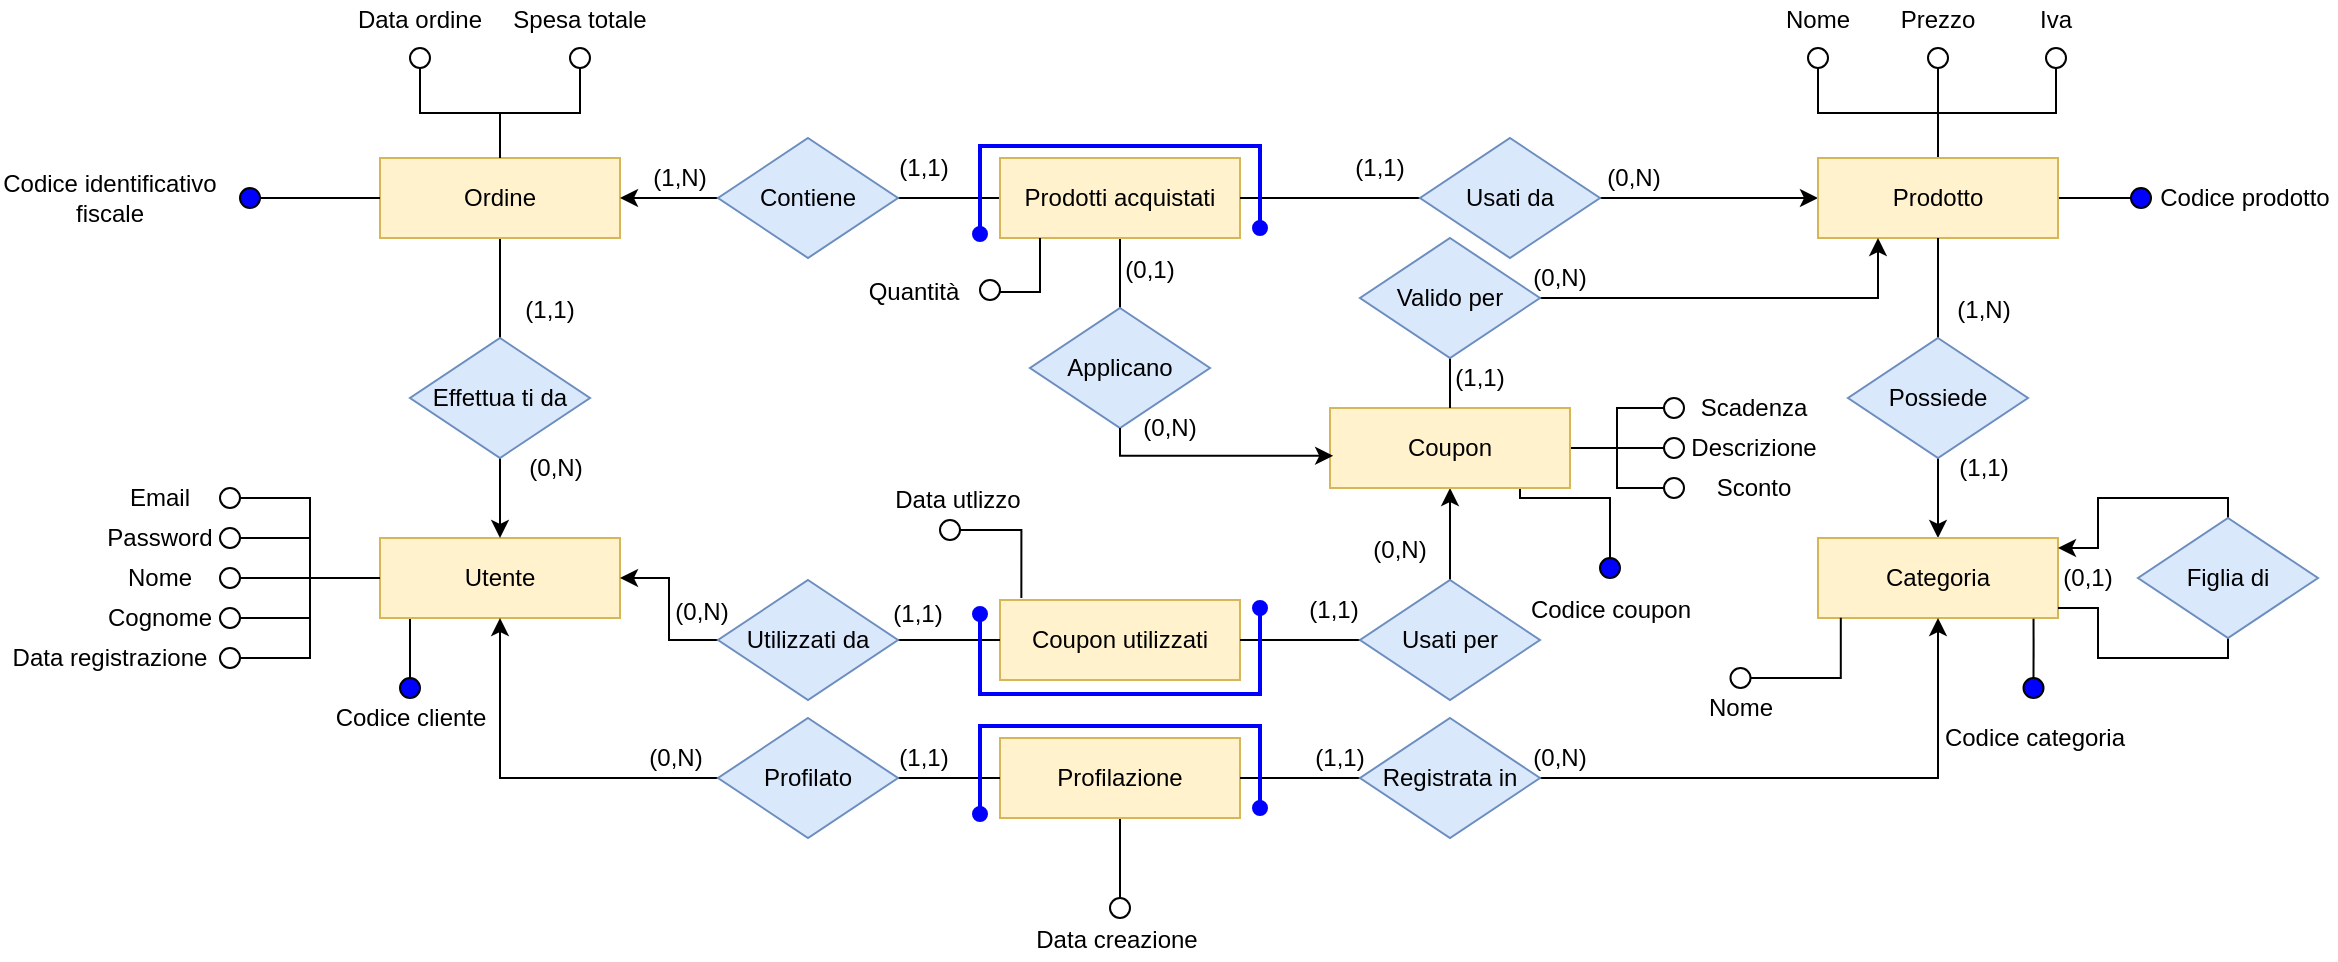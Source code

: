 <mxfile version="24.6.4" type="device">
  <diagram name="Pagina-1" id="Yw3EhbAx_hOMxV2_dW1k">
    <mxGraphModel dx="1114" dy="835" grid="1" gridSize="10" guides="1" tooltips="1" connect="1" arrows="1" fold="1" page="1" pageScale="1" pageWidth="827" pageHeight="1169" math="0" shadow="0">
      <root>
        <mxCell id="0" />
        <mxCell id="1" parent="0" />
        <mxCell id="3VPX9RZW41nVHTEklOGc-22" style="edgeStyle=orthogonalEdgeStyle;rounded=0;orthogonalLoop=1;jettySize=auto;html=1;entryX=0.5;entryY=0;entryDx=0;entryDy=0;endArrow=none;endFill=0;" parent="1" source="3VPX9RZW41nVHTEklOGc-1" target="3VPX9RZW41nVHTEklOGc-19" edge="1">
          <mxGeometry relative="1" as="geometry">
            <Array as="points">
              <mxPoint x="215" y="410" />
              <mxPoint x="215" y="410" />
            </Array>
          </mxGeometry>
        </mxCell>
        <mxCell id="3VPX9RZW41nVHTEklOGc-1" value="Utente" style="rounded=0;whiteSpace=wrap;html=1;fillColor=#fff2cc;strokeColor=#d6b656;" parent="1" vertex="1">
          <mxGeometry x="200" y="360" width="120" height="40" as="geometry" />
        </mxCell>
        <mxCell id="3VPX9RZW41nVHTEklOGc-14" style="edgeStyle=orthogonalEdgeStyle;rounded=0;orthogonalLoop=1;jettySize=auto;html=1;entryX=0;entryY=0.5;entryDx=0;entryDy=0;strokeColor=default;endArrow=none;endFill=0;" parent="1" source="3VPX9RZW41nVHTEklOGc-2" target="3VPX9RZW41nVHTEklOGc-1" edge="1">
          <mxGeometry relative="1" as="geometry" />
        </mxCell>
        <mxCell id="3VPX9RZW41nVHTEklOGc-2" value="" style="ellipse;whiteSpace=wrap;html=1;aspect=fixed;" parent="1" vertex="1">
          <mxGeometry x="120" y="335" width="10" height="10" as="geometry" />
        </mxCell>
        <mxCell id="3VPX9RZW41nVHTEklOGc-3" value="Email" style="text;html=1;align=center;verticalAlign=middle;whiteSpace=wrap;rounded=0;" parent="1" vertex="1">
          <mxGeometry x="60" y="330" width="60" height="20" as="geometry" />
        </mxCell>
        <mxCell id="3VPX9RZW41nVHTEklOGc-15" style="edgeStyle=orthogonalEdgeStyle;rounded=0;orthogonalLoop=1;jettySize=auto;html=1;entryX=0;entryY=0.5;entryDx=0;entryDy=0;endArrow=none;endFill=0;" parent="1" source="3VPX9RZW41nVHTEklOGc-6" target="3VPX9RZW41nVHTEklOGc-1" edge="1">
          <mxGeometry relative="1" as="geometry" />
        </mxCell>
        <mxCell id="3VPX9RZW41nVHTEklOGc-6" value="" style="ellipse;whiteSpace=wrap;html=1;aspect=fixed;" parent="1" vertex="1">
          <mxGeometry x="120" y="355" width="10" height="10" as="geometry" />
        </mxCell>
        <mxCell id="3VPX9RZW41nVHTEklOGc-7" value="Password" style="text;html=1;align=center;verticalAlign=middle;whiteSpace=wrap;rounded=0;" parent="1" vertex="1">
          <mxGeometry x="60" y="350" width="60" height="20" as="geometry" />
        </mxCell>
        <mxCell id="3VPX9RZW41nVHTEklOGc-16" style="edgeStyle=orthogonalEdgeStyle;rounded=0;orthogonalLoop=1;jettySize=auto;html=1;entryX=0;entryY=0.5;entryDx=0;entryDy=0;endArrow=none;endFill=0;" parent="1" source="3VPX9RZW41nVHTEklOGc-8" target="3VPX9RZW41nVHTEklOGc-1" edge="1">
          <mxGeometry relative="1" as="geometry" />
        </mxCell>
        <mxCell id="3VPX9RZW41nVHTEklOGc-8" value="" style="ellipse;whiteSpace=wrap;html=1;aspect=fixed;" parent="1" vertex="1">
          <mxGeometry x="120" y="375" width="10" height="10" as="geometry" />
        </mxCell>
        <mxCell id="3VPX9RZW41nVHTEklOGc-9" value="Nome" style="text;html=1;align=center;verticalAlign=middle;whiteSpace=wrap;rounded=0;" parent="1" vertex="1">
          <mxGeometry x="60" y="370" width="60" height="20" as="geometry" />
        </mxCell>
        <mxCell id="3VPX9RZW41nVHTEklOGc-17" style="edgeStyle=orthogonalEdgeStyle;rounded=0;orthogonalLoop=1;jettySize=auto;html=1;entryX=0;entryY=0.5;entryDx=0;entryDy=0;endArrow=none;endFill=0;" parent="1" source="3VPX9RZW41nVHTEklOGc-10" target="3VPX9RZW41nVHTEklOGc-1" edge="1">
          <mxGeometry relative="1" as="geometry" />
        </mxCell>
        <mxCell id="3VPX9RZW41nVHTEklOGc-10" value="" style="ellipse;whiteSpace=wrap;html=1;aspect=fixed;" parent="1" vertex="1">
          <mxGeometry x="120" y="395" width="10" height="10" as="geometry" />
        </mxCell>
        <mxCell id="3VPX9RZW41nVHTEklOGc-11" value="Cognome" style="text;html=1;align=center;verticalAlign=middle;whiteSpace=wrap;rounded=0;" parent="1" vertex="1">
          <mxGeometry x="60" y="390" width="60" height="20" as="geometry" />
        </mxCell>
        <mxCell id="3VPX9RZW41nVHTEklOGc-18" style="edgeStyle=orthogonalEdgeStyle;rounded=0;orthogonalLoop=1;jettySize=auto;html=1;entryX=0;entryY=0.5;entryDx=0;entryDy=0;endArrow=none;endFill=0;" parent="1" source="3VPX9RZW41nVHTEklOGc-12" target="3VPX9RZW41nVHTEklOGc-1" edge="1">
          <mxGeometry relative="1" as="geometry" />
        </mxCell>
        <mxCell id="3VPX9RZW41nVHTEklOGc-12" value="" style="ellipse;whiteSpace=wrap;html=1;aspect=fixed;" parent="1" vertex="1">
          <mxGeometry x="120" y="415" width="10" height="10" as="geometry" />
        </mxCell>
        <mxCell id="3VPX9RZW41nVHTEklOGc-13" value="Data registrazione" style="text;html=1;align=center;verticalAlign=middle;whiteSpace=wrap;rounded=0;" parent="1" vertex="1">
          <mxGeometry x="10" y="410" width="110" height="20" as="geometry" />
        </mxCell>
        <mxCell id="3VPX9RZW41nVHTEklOGc-19" value="" style="ellipse;whiteSpace=wrap;html=1;aspect=fixed;fillColor=#0000FF;" parent="1" vertex="1">
          <mxGeometry x="210" y="430" width="10" height="10" as="geometry" />
        </mxCell>
        <mxCell id="3VPX9RZW41nVHTEklOGc-20" value="Codice cliente" style="text;html=1;align=center;verticalAlign=middle;whiteSpace=wrap;rounded=0;" parent="1" vertex="1">
          <mxGeometry x="172.5" y="440" width="85" height="20" as="geometry" />
        </mxCell>
        <mxCell id="mnEA6LUo3s4XicrIEU6L-16" style="edgeStyle=orthogonalEdgeStyle;rounded=0;orthogonalLoop=1;jettySize=auto;html=1;entryX=0.5;entryY=1;entryDx=0;entryDy=0;endArrow=none;endFill=0;" parent="1" source="3VPX9RZW41nVHTEklOGc-23" target="3VPX9RZW41nVHTEklOGc-26" edge="1">
          <mxGeometry relative="1" as="geometry" />
        </mxCell>
        <mxCell id="iwW2A5aHNJfD1e62RYVq-2" style="edgeStyle=orthogonalEdgeStyle;rounded=0;orthogonalLoop=1;jettySize=auto;html=1;entryX=0.5;entryY=0;entryDx=0;entryDy=0;" parent="1" source="3VPX9RZW41nVHTEklOGc-23" target="3VPX9RZW41nVHTEklOGc-1" edge="1">
          <mxGeometry relative="1" as="geometry" />
        </mxCell>
        <mxCell id="3VPX9RZW41nVHTEklOGc-23" value="Effettua ti da" style="rhombus;whiteSpace=wrap;html=1;fillColor=#dae8fc;strokeColor=#6c8ebf;" parent="1" vertex="1">
          <mxGeometry x="215" y="260" width="90" height="60" as="geometry" />
        </mxCell>
        <mxCell id="3VPX9RZW41nVHTEklOGc-25" value="(1,1)" style="text;html=1;align=center;verticalAlign=middle;whiteSpace=wrap;rounded=0;" parent="1" vertex="1">
          <mxGeometry x="255" y="231" width="60" height="30" as="geometry" />
        </mxCell>
        <mxCell id="3VPX9RZW41nVHTEklOGc-26" value="Ordine" style="rounded=0;whiteSpace=wrap;html=1;fillColor=#fff2cc;strokeColor=#d6b656;" parent="1" vertex="1">
          <mxGeometry x="200" y="170" width="120" height="40" as="geometry" />
        </mxCell>
        <mxCell id="3VPX9RZW41nVHTEklOGc-28" value="(0,N)" style="text;html=1;align=center;verticalAlign=middle;whiteSpace=wrap;rounded=0;" parent="1" vertex="1">
          <mxGeometry x="257.5" y="310" width="60" height="30" as="geometry" />
        </mxCell>
        <mxCell id="3VPX9RZW41nVHTEklOGc-37" style="edgeStyle=orthogonalEdgeStyle;rounded=0;orthogonalLoop=1;jettySize=auto;html=1;entryX=0;entryY=0.5;entryDx=0;entryDy=0;endArrow=none;endFill=0;" parent="1" source="3VPX9RZW41nVHTEklOGc-31" target="3VPX9RZW41nVHTEklOGc-26" edge="1">
          <mxGeometry relative="1" as="geometry" />
        </mxCell>
        <mxCell id="3VPX9RZW41nVHTEklOGc-31" value="" style="ellipse;whiteSpace=wrap;html=1;aspect=fixed;fillColor=#0000FF;" parent="1" vertex="1">
          <mxGeometry x="130" y="185" width="10" height="10" as="geometry" />
        </mxCell>
        <mxCell id="3VPX9RZW41nVHTEklOGc-36" value="Codice identificativo fiscale" style="text;html=1;align=center;verticalAlign=middle;whiteSpace=wrap;rounded=0;" parent="1" vertex="1">
          <mxGeometry x="10" y="185" width="110" height="10" as="geometry" />
        </mxCell>
        <mxCell id="3VPX9RZW41nVHTEklOGc-46" style="edgeStyle=orthogonalEdgeStyle;rounded=0;orthogonalLoop=1;jettySize=auto;html=1;entryX=0.5;entryY=0;entryDx=0;entryDy=0;endArrow=none;endFill=0;" parent="1" source="3VPX9RZW41nVHTEklOGc-41" target="3VPX9RZW41nVHTEklOGc-26" edge="1">
          <mxGeometry relative="1" as="geometry" />
        </mxCell>
        <mxCell id="3VPX9RZW41nVHTEklOGc-41" value="" style="ellipse;whiteSpace=wrap;html=1;aspect=fixed;" parent="1" vertex="1">
          <mxGeometry x="215" y="115" width="10" height="10" as="geometry" />
        </mxCell>
        <mxCell id="3VPX9RZW41nVHTEklOGc-42" value="Data ordine" style="text;html=1;align=center;verticalAlign=middle;whiteSpace=wrap;rounded=0;" parent="1" vertex="1">
          <mxGeometry x="185" y="91" width="70" height="20" as="geometry" />
        </mxCell>
        <mxCell id="3VPX9RZW41nVHTEklOGc-47" style="edgeStyle=orthogonalEdgeStyle;rounded=0;orthogonalLoop=1;jettySize=auto;html=1;entryX=0.5;entryY=0;entryDx=0;entryDy=0;endArrow=none;endFill=0;" parent="1" source="3VPX9RZW41nVHTEklOGc-43" target="3VPX9RZW41nVHTEklOGc-26" edge="1">
          <mxGeometry relative="1" as="geometry" />
        </mxCell>
        <mxCell id="3VPX9RZW41nVHTEklOGc-43" value="" style="ellipse;whiteSpace=wrap;html=1;aspect=fixed;" parent="1" vertex="1">
          <mxGeometry x="295" y="115" width="10" height="10" as="geometry" />
        </mxCell>
        <mxCell id="3VPX9RZW41nVHTEklOGc-44" value="Spesa totale" style="text;html=1;align=center;verticalAlign=middle;whiteSpace=wrap;rounded=0;" parent="1" vertex="1">
          <mxGeometry x="265" y="91" width="70" height="20" as="geometry" />
        </mxCell>
        <mxCell id="3VPX9RZW41nVHTEklOGc-52" style="edgeStyle=orthogonalEdgeStyle;rounded=0;orthogonalLoop=1;jettySize=auto;html=1;entryX=0;entryY=0.5;entryDx=0;entryDy=0;endArrow=none;endFill=0;" parent="1" source="3VPX9RZW41nVHTEklOGc-49" target="3VPX9RZW41nVHTEklOGc-51" edge="1">
          <mxGeometry relative="1" as="geometry" />
        </mxCell>
        <mxCell id="iwW2A5aHNJfD1e62RYVq-1" style="edgeStyle=orthogonalEdgeStyle;rounded=0;orthogonalLoop=1;jettySize=auto;html=1;entryX=1;entryY=0.5;entryDx=0;entryDy=0;" parent="1" source="3VPX9RZW41nVHTEklOGc-49" target="3VPX9RZW41nVHTEklOGc-26" edge="1">
          <mxGeometry relative="1" as="geometry" />
        </mxCell>
        <mxCell id="3VPX9RZW41nVHTEklOGc-49" value="Contiene" style="rhombus;whiteSpace=wrap;html=1;fillColor=#dae8fc;strokeColor=#6c8ebf;" parent="1" vertex="1">
          <mxGeometry x="369" y="160" width="90" height="60" as="geometry" />
        </mxCell>
        <mxCell id="iwW2A5aHNJfD1e62RYVq-9" style="edgeStyle=orthogonalEdgeStyle;rounded=0;orthogonalLoop=1;jettySize=auto;html=1;entryX=0.5;entryY=0;entryDx=0;entryDy=0;endArrow=none;endFill=0;" parent="1" source="3VPX9RZW41nVHTEklOGc-51" target="3VPX9RZW41nVHTEklOGc-55" edge="1">
          <mxGeometry relative="1" as="geometry" />
        </mxCell>
        <mxCell id="3VPX9RZW41nVHTEklOGc-51" value="Prodotti acquistati" style="rounded=0;whiteSpace=wrap;html=1;fillColor=#fff2cc;strokeColor=#d6b656;" parent="1" vertex="1">
          <mxGeometry x="510" y="170" width="120" height="40" as="geometry" />
        </mxCell>
        <mxCell id="3VPX9RZW41nVHTEklOGc-53" value="(1,N)" style="text;html=1;align=center;verticalAlign=middle;whiteSpace=wrap;rounded=0;" parent="1" vertex="1">
          <mxGeometry x="320" y="165" width="60" height="30" as="geometry" />
        </mxCell>
        <mxCell id="3VPX9RZW41nVHTEklOGc-54" value="(1,1)" style="text;html=1;align=center;verticalAlign=middle;whiteSpace=wrap;rounded=0;" parent="1" vertex="1">
          <mxGeometry x="442" y="160" width="60" height="30" as="geometry" />
        </mxCell>
        <mxCell id="3VPX9RZW41nVHTEklOGc-55" value="Applicano" style="rhombus;whiteSpace=wrap;html=1;fillColor=#dae8fc;strokeColor=#6c8ebf;" parent="1" vertex="1">
          <mxGeometry x="525" y="245" width="90" height="60" as="geometry" />
        </mxCell>
        <mxCell id="3VPX9RZW41nVHTEklOGc-57" value="Coupon utilizzati" style="rounded=0;whiteSpace=wrap;html=1;fillColor=#fff2cc;strokeColor=#d6b656;" parent="1" vertex="1">
          <mxGeometry x="510" y="391" width="120" height="40" as="geometry" />
        </mxCell>
        <mxCell id="mnEA6LUo3s4XicrIEU6L-6" style="edgeStyle=orthogonalEdgeStyle;rounded=0;orthogonalLoop=1;jettySize=auto;html=1;entryX=0;entryY=0.5;entryDx=0;entryDy=0;endArrow=none;endFill=0;" parent="1" source="3VPX9RZW41nVHTEklOGc-58" target="3VPX9RZW41nVHTEklOGc-57" edge="1">
          <mxGeometry relative="1" as="geometry" />
        </mxCell>
        <mxCell id="iwW2A5aHNJfD1e62RYVq-11" style="edgeStyle=orthogonalEdgeStyle;rounded=0;orthogonalLoop=1;jettySize=auto;html=1;entryX=1;entryY=0.5;entryDx=0;entryDy=0;" parent="1" source="3VPX9RZW41nVHTEklOGc-58" target="3VPX9RZW41nVHTEklOGc-1" edge="1">
          <mxGeometry relative="1" as="geometry" />
        </mxCell>
        <mxCell id="3VPX9RZW41nVHTEklOGc-58" value="Utilizzati da" style="rhombus;whiteSpace=wrap;html=1;fillColor=#dae8fc;strokeColor=#6c8ebf;" parent="1" vertex="1">
          <mxGeometry x="369" y="381" width="90" height="60" as="geometry" />
        </mxCell>
        <mxCell id="3VPX9RZW41nVHTEklOGc-72" style="edgeStyle=orthogonalEdgeStyle;rounded=0;orthogonalLoop=1;jettySize=auto;html=1;endArrow=classic;endFill=1;" parent="1" source="3VPX9RZW41nVHTEklOGc-59" target="3VPX9RZW41nVHTEklOGc-60" edge="1">
          <mxGeometry relative="1" as="geometry" />
        </mxCell>
        <mxCell id="mnEA6LUo3s4XicrIEU6L-7" style="edgeStyle=orthogonalEdgeStyle;rounded=0;orthogonalLoop=1;jettySize=auto;html=1;entryX=1;entryY=0.5;entryDx=0;entryDy=0;endArrow=none;endFill=0;" parent="1" source="3VPX9RZW41nVHTEklOGc-59" target="3VPX9RZW41nVHTEklOGc-57" edge="1">
          <mxGeometry relative="1" as="geometry" />
        </mxCell>
        <mxCell id="3VPX9RZW41nVHTEklOGc-59" value="Usati per" style="rhombus;whiteSpace=wrap;html=1;fillColor=#dae8fc;strokeColor=#6c8ebf;" parent="1" vertex="1">
          <mxGeometry x="690" y="381" width="90" height="60" as="geometry" />
        </mxCell>
        <mxCell id="AwyHgHh-GOV_zSHRtEZh-52" style="edgeStyle=orthogonalEdgeStyle;rounded=0;orthogonalLoop=1;jettySize=auto;html=1;entryX=0;entryY=0.5;entryDx=0;entryDy=0;endArrow=none;endFill=0;" parent="1" source="3VPX9RZW41nVHTEklOGc-60" target="AwyHgHh-GOV_zSHRtEZh-44" edge="1">
          <mxGeometry relative="1" as="geometry" />
        </mxCell>
        <mxCell id="AwyHgHh-GOV_zSHRtEZh-53" style="edgeStyle=orthogonalEdgeStyle;rounded=0;orthogonalLoop=1;jettySize=auto;html=1;entryX=0;entryY=0.5;entryDx=0;entryDy=0;endArrow=none;endFill=0;" parent="1" source="3VPX9RZW41nVHTEklOGc-60" target="AwyHgHh-GOV_zSHRtEZh-48" edge="1">
          <mxGeometry relative="1" as="geometry" />
        </mxCell>
        <mxCell id="AwyHgHh-GOV_zSHRtEZh-54" style="edgeStyle=orthogonalEdgeStyle;rounded=0;orthogonalLoop=1;jettySize=auto;html=1;entryX=0;entryY=0.5;entryDx=0;entryDy=0;endArrow=none;endFill=0;" parent="1" source="3VPX9RZW41nVHTEklOGc-60" target="AwyHgHh-GOV_zSHRtEZh-46" edge="1">
          <mxGeometry relative="1" as="geometry" />
        </mxCell>
        <mxCell id="AwyHgHh-GOV_zSHRtEZh-55" style="edgeStyle=orthogonalEdgeStyle;rounded=0;orthogonalLoop=1;jettySize=auto;html=1;entryX=0.5;entryY=0;entryDx=0;entryDy=0;endArrow=none;endFill=0;" parent="1" source="3VPX9RZW41nVHTEklOGc-60" target="AwyHgHh-GOV_zSHRtEZh-50" edge="1">
          <mxGeometry relative="1" as="geometry">
            <Array as="points">
              <mxPoint x="770" y="340" />
              <mxPoint x="815" y="340" />
            </Array>
          </mxGeometry>
        </mxCell>
        <mxCell id="3VPX9RZW41nVHTEklOGc-60" value="Coupon" style="rounded=0;whiteSpace=wrap;html=1;fillColor=#fff2cc;strokeColor=#d6b656;" parent="1" vertex="1">
          <mxGeometry x="675" y="295" width="120" height="40" as="geometry" />
        </mxCell>
        <mxCell id="mnEA6LUo3s4XicrIEU6L-1" style="edgeStyle=orthogonalEdgeStyle;rounded=0;orthogonalLoop=1;jettySize=auto;html=1;entryX=1;entryY=0.5;entryDx=0;entryDy=0;endArrow=none;endFill=0;" parent="1" source="3VPX9RZW41nVHTEklOGc-66" target="3VPX9RZW41nVHTEklOGc-51" edge="1">
          <mxGeometry relative="1" as="geometry" />
        </mxCell>
        <mxCell id="iwW2A5aHNJfD1e62RYVq-6" style="edgeStyle=orthogonalEdgeStyle;rounded=0;orthogonalLoop=1;jettySize=auto;html=1;entryX=0;entryY=0.5;entryDx=0;entryDy=0;" parent="1" source="3VPX9RZW41nVHTEklOGc-66" target="3VPX9RZW41nVHTEklOGc-67" edge="1">
          <mxGeometry relative="1" as="geometry" />
        </mxCell>
        <mxCell id="3VPX9RZW41nVHTEklOGc-66" value="Usati da" style="rhombus;whiteSpace=wrap;html=1;fillColor=#dae8fc;strokeColor=#6c8ebf;" parent="1" vertex="1">
          <mxGeometry x="720" y="160" width="90" height="60" as="geometry" />
        </mxCell>
        <mxCell id="AwyHgHh-GOV_zSHRtEZh-13" style="edgeStyle=orthogonalEdgeStyle;rounded=0;orthogonalLoop=1;jettySize=auto;html=1;entryX=0.5;entryY=1;entryDx=0;entryDy=0;endArrow=none;endFill=0;" parent="1" source="3VPX9RZW41nVHTEklOGc-67" target="AwyHgHh-GOV_zSHRtEZh-8" edge="1">
          <mxGeometry relative="1" as="geometry" />
        </mxCell>
        <mxCell id="AwyHgHh-GOV_zSHRtEZh-14" style="edgeStyle=orthogonalEdgeStyle;rounded=0;orthogonalLoop=1;jettySize=auto;html=1;exitX=0.5;exitY=0;exitDx=0;exitDy=0;entryX=0.5;entryY=1;entryDx=0;entryDy=0;endArrow=none;endFill=0;" parent="1" source="3VPX9RZW41nVHTEklOGc-67" target="AwyHgHh-GOV_zSHRtEZh-10" edge="1">
          <mxGeometry relative="1" as="geometry" />
        </mxCell>
        <mxCell id="AwyHgHh-GOV_zSHRtEZh-15" style="edgeStyle=orthogonalEdgeStyle;rounded=0;orthogonalLoop=1;jettySize=auto;html=1;exitX=0.5;exitY=0;exitDx=0;exitDy=0;entryX=0.5;entryY=1;entryDx=0;entryDy=0;endArrow=none;endFill=0;" parent="1" source="3VPX9RZW41nVHTEklOGc-67" target="AwyHgHh-GOV_zSHRtEZh-6" edge="1">
          <mxGeometry relative="1" as="geometry" />
        </mxCell>
        <mxCell id="AwyHgHh-GOV_zSHRtEZh-18" style="edgeStyle=orthogonalEdgeStyle;rounded=0;orthogonalLoop=1;jettySize=auto;html=1;entryX=0;entryY=0.5;entryDx=0;entryDy=0;endArrow=none;endFill=0;" parent="1" source="3VPX9RZW41nVHTEklOGc-67" target="AwyHgHh-GOV_zSHRtEZh-16" edge="1">
          <mxGeometry relative="1" as="geometry" />
        </mxCell>
        <mxCell id="3VPX9RZW41nVHTEklOGc-67" value="Prodotto" style="rounded=0;whiteSpace=wrap;html=1;fillColor=#fff2cc;strokeColor=#d6b656;" parent="1" vertex="1">
          <mxGeometry x="919" y="170" width="120" height="40" as="geometry" />
        </mxCell>
        <mxCell id="mnEA6LUo3s4XicrIEU6L-12" style="edgeStyle=orthogonalEdgeStyle;rounded=0;orthogonalLoop=1;jettySize=auto;html=1;entryX=0.5;entryY=1;entryDx=0;entryDy=0;endArrow=none;endFill=0;" parent="1" source="3VPX9RZW41nVHTEklOGc-68" target="3VPX9RZW41nVHTEklOGc-67" edge="1">
          <mxGeometry relative="1" as="geometry" />
        </mxCell>
        <mxCell id="iwW2A5aHNJfD1e62RYVq-5" style="edgeStyle=orthogonalEdgeStyle;rounded=0;orthogonalLoop=1;jettySize=auto;html=1;entryX=0.5;entryY=0;entryDx=0;entryDy=0;" parent="1" source="3VPX9RZW41nVHTEklOGc-68" target="3VPX9RZW41nVHTEklOGc-69" edge="1">
          <mxGeometry relative="1" as="geometry" />
        </mxCell>
        <mxCell id="3VPX9RZW41nVHTEklOGc-68" value="Possiede" style="rhombus;whiteSpace=wrap;html=1;fillColor=#dae8fc;strokeColor=#6c8ebf;" parent="1" vertex="1">
          <mxGeometry x="934" y="260" width="90" height="60" as="geometry" />
        </mxCell>
        <mxCell id="3VPX9RZW41nVHTEklOGc-69" value="Categoria" style="rounded=0;whiteSpace=wrap;html=1;fillColor=#fff2cc;strokeColor=#d6b656;" parent="1" vertex="1">
          <mxGeometry x="919" y="360" width="120" height="40" as="geometry" />
        </mxCell>
        <mxCell id="AwyHgHh-GOV_zSHRtEZh-43" style="edgeStyle=orthogonalEdgeStyle;rounded=0;orthogonalLoop=1;jettySize=auto;html=1;endArrow=none;endFill=0;" parent="1" source="3VPX9RZW41nVHTEklOGc-77" target="AwyHgHh-GOV_zSHRtEZh-40" edge="1">
          <mxGeometry relative="1" as="geometry" />
        </mxCell>
        <mxCell id="3VPX9RZW41nVHTEklOGc-77" value="Profilazione" style="rounded=0;whiteSpace=wrap;html=1;fillColor=#fff2cc;strokeColor=#d6b656;" parent="1" vertex="1">
          <mxGeometry x="510" y="460" width="120" height="40" as="geometry" />
        </mxCell>
        <mxCell id="mnEA6LUo3s4XicrIEU6L-5" style="edgeStyle=orthogonalEdgeStyle;rounded=0;orthogonalLoop=1;jettySize=auto;html=1;entryX=0;entryY=0.5;entryDx=0;entryDy=0;endArrow=none;endFill=0;" parent="1" source="3VPX9RZW41nVHTEklOGc-78" target="3VPX9RZW41nVHTEklOGc-77" edge="1">
          <mxGeometry relative="1" as="geometry" />
        </mxCell>
        <mxCell id="iwW2A5aHNJfD1e62RYVq-3" style="edgeStyle=orthogonalEdgeStyle;rounded=0;orthogonalLoop=1;jettySize=auto;html=1;entryX=0.5;entryY=1;entryDx=0;entryDy=0;" parent="1" source="3VPX9RZW41nVHTEklOGc-78" target="3VPX9RZW41nVHTEklOGc-1" edge="1">
          <mxGeometry relative="1" as="geometry" />
        </mxCell>
        <mxCell id="3VPX9RZW41nVHTEklOGc-78" value="Profilato" style="rhombus;whiteSpace=wrap;html=1;fillColor=#dae8fc;strokeColor=#6c8ebf;" parent="1" vertex="1">
          <mxGeometry x="369" y="450" width="90" height="60" as="geometry" />
        </mxCell>
        <mxCell id="mnEA6LUo3s4XicrIEU6L-13" style="edgeStyle=orthogonalEdgeStyle;rounded=0;orthogonalLoop=1;jettySize=auto;html=1;entryX=1;entryY=0.5;entryDx=0;entryDy=0;endArrow=none;endFill=0;" parent="1" source="3VPX9RZW41nVHTEklOGc-79" target="3VPX9RZW41nVHTEklOGc-77" edge="1">
          <mxGeometry relative="1" as="geometry" />
        </mxCell>
        <mxCell id="iwW2A5aHNJfD1e62RYVq-4" style="edgeStyle=orthogonalEdgeStyle;rounded=0;orthogonalLoop=1;jettySize=auto;html=1;entryX=0.5;entryY=1;entryDx=0;entryDy=0;" parent="1" source="3VPX9RZW41nVHTEklOGc-79" target="3VPX9RZW41nVHTEklOGc-69" edge="1">
          <mxGeometry relative="1" as="geometry" />
        </mxCell>
        <mxCell id="3VPX9RZW41nVHTEklOGc-79" value="Registrata in" style="rhombus;whiteSpace=wrap;html=1;fillColor=#dae8fc;strokeColor=#6c8ebf;" parent="1" vertex="1">
          <mxGeometry x="690" y="450" width="90" height="60" as="geometry" />
        </mxCell>
        <mxCell id="3VPX9RZW41nVHTEklOGc-88" style="edgeStyle=orthogonalEdgeStyle;rounded=0;orthogonalLoop=1;jettySize=auto;html=1;endArrow=none;endFill=0;entryX=0.25;entryY=1;entryDx=0;entryDy=0;" parent="1" source="3VPX9RZW41nVHTEklOGc-85" target="AwyHgHh-GOV_zSHRtEZh-76" edge="1">
          <mxGeometry relative="1" as="geometry">
            <Array as="points">
              <mxPoint x="1124" y="420" />
              <mxPoint x="1059" y="420" />
              <mxPoint x="1059" y="395" />
            </Array>
          </mxGeometry>
        </mxCell>
        <mxCell id="3VPX9RZW41nVHTEklOGc-89" style="edgeStyle=orthogonalEdgeStyle;rounded=0;orthogonalLoop=1;jettySize=auto;html=1;endArrow=classic;endFill=1;entryX=0.25;entryY=0;entryDx=0;entryDy=0;" parent="1" source="3VPX9RZW41nVHTEklOGc-85" target="AwyHgHh-GOV_zSHRtEZh-76" edge="1">
          <mxGeometry relative="1" as="geometry">
            <Array as="points">
              <mxPoint x="1124" y="340" />
              <mxPoint x="1059" y="340" />
              <mxPoint x="1059" y="365" />
            </Array>
          </mxGeometry>
        </mxCell>
        <mxCell id="3VPX9RZW41nVHTEklOGc-85" value="Figlia di" style="rhombus;whiteSpace=wrap;html=1;fillColor=#dae8fc;strokeColor=#6c8ebf;" parent="1" vertex="1">
          <mxGeometry x="1079" y="350" width="90" height="60" as="geometry" />
        </mxCell>
        <mxCell id="AwyHgHh-GOV_zSHRtEZh-3" value="" style="ellipse;whiteSpace=wrap;html=1;aspect=fixed;" parent="1" vertex="1">
          <mxGeometry x="500" y="231" width="10" height="10" as="geometry" />
        </mxCell>
        <mxCell id="AwyHgHh-GOV_zSHRtEZh-4" value="Quantità" style="text;html=1;align=center;verticalAlign=middle;whiteSpace=wrap;rounded=0;" parent="1" vertex="1">
          <mxGeometry x="432" y="227" width="70" height="20" as="geometry" />
        </mxCell>
        <mxCell id="AwyHgHh-GOV_zSHRtEZh-6" value="" style="ellipse;whiteSpace=wrap;html=1;aspect=fixed;" parent="1" vertex="1">
          <mxGeometry x="914" y="115" width="10" height="10" as="geometry" />
        </mxCell>
        <mxCell id="AwyHgHh-GOV_zSHRtEZh-7" value="Nome" style="text;html=1;align=center;verticalAlign=middle;whiteSpace=wrap;rounded=0;" parent="1" vertex="1">
          <mxGeometry x="884" y="91" width="70" height="20" as="geometry" />
        </mxCell>
        <mxCell id="AwyHgHh-GOV_zSHRtEZh-8" value="" style="ellipse;whiteSpace=wrap;html=1;aspect=fixed;" parent="1" vertex="1">
          <mxGeometry x="974" y="115" width="10" height="10" as="geometry" />
        </mxCell>
        <mxCell id="AwyHgHh-GOV_zSHRtEZh-9" value="Prezzo" style="text;html=1;align=center;verticalAlign=middle;whiteSpace=wrap;rounded=0;" parent="1" vertex="1">
          <mxGeometry x="944" y="91" width="70" height="20" as="geometry" />
        </mxCell>
        <mxCell id="AwyHgHh-GOV_zSHRtEZh-10" value="" style="ellipse;whiteSpace=wrap;html=1;aspect=fixed;" parent="1" vertex="1">
          <mxGeometry x="1033" y="115" width="10" height="10" as="geometry" />
        </mxCell>
        <mxCell id="AwyHgHh-GOV_zSHRtEZh-11" value="Iva" style="text;html=1;align=center;verticalAlign=middle;whiteSpace=wrap;rounded=0;" parent="1" vertex="1">
          <mxGeometry x="1003" y="91" width="70" height="20" as="geometry" />
        </mxCell>
        <mxCell id="AwyHgHh-GOV_zSHRtEZh-16" value="" style="ellipse;whiteSpace=wrap;html=1;aspect=fixed;fillColor=#0000FF;" parent="1" vertex="1">
          <mxGeometry x="1075.5" y="185" width="10" height="10" as="geometry" />
        </mxCell>
        <mxCell id="AwyHgHh-GOV_zSHRtEZh-17" value="Codice prodotto" style="text;html=1;align=center;verticalAlign=middle;whiteSpace=wrap;rounded=0;" parent="1" vertex="1">
          <mxGeometry x="1085.5" y="180" width="92.5" height="20" as="geometry" />
        </mxCell>
        <mxCell id="AwyHgHh-GOV_zSHRtEZh-19" value="" style="ellipse;whiteSpace=wrap;html=1;aspect=fixed;fillColor=#0000FF;" parent="1" vertex="1">
          <mxGeometry x="1021.75" y="430" width="10" height="10" as="geometry" />
        </mxCell>
        <mxCell id="AwyHgHh-GOV_zSHRtEZh-20" value="Codice categoria" style="text;html=1;align=center;verticalAlign=middle;whiteSpace=wrap;rounded=0;" parent="1" vertex="1">
          <mxGeometry x="980.5" y="450" width="92.5" height="20" as="geometry" />
        </mxCell>
        <mxCell id="AwyHgHh-GOV_zSHRtEZh-23" style="edgeStyle=orthogonalEdgeStyle;rounded=0;orthogonalLoop=1;jettySize=auto;html=1;entryX=0.898;entryY=1.01;entryDx=0;entryDy=0;entryPerimeter=0;endArrow=none;endFill=0;" parent="1" source="AwyHgHh-GOV_zSHRtEZh-19" target="3VPX9RZW41nVHTEklOGc-69" edge="1">
          <mxGeometry relative="1" as="geometry" />
        </mxCell>
        <mxCell id="AwyHgHh-GOV_zSHRtEZh-24" value="Nome" style="text;html=1;align=center;verticalAlign=middle;whiteSpace=wrap;rounded=0;" parent="1" vertex="1">
          <mxGeometry x="834" y="435" width="92.5" height="20" as="geometry" />
        </mxCell>
        <mxCell id="AwyHgHh-GOV_zSHRtEZh-25" value="" style="ellipse;whiteSpace=wrap;html=1;aspect=fixed;" parent="1" vertex="1">
          <mxGeometry x="875.25" y="425" width="10" height="10" as="geometry" />
        </mxCell>
        <mxCell id="AwyHgHh-GOV_zSHRtEZh-28" style="edgeStyle=orthogonalEdgeStyle;rounded=0;orthogonalLoop=1;jettySize=auto;html=1;entryX=0.095;entryY=0.998;entryDx=0;entryDy=0;entryPerimeter=0;endArrow=none;endFill=0;" parent="1" source="AwyHgHh-GOV_zSHRtEZh-25" target="3VPX9RZW41nVHTEklOGc-69" edge="1">
          <mxGeometry relative="1" as="geometry" />
        </mxCell>
        <mxCell id="mnEA6LUo3s4XicrIEU6L-11" style="edgeStyle=orthogonalEdgeStyle;rounded=0;orthogonalLoop=1;jettySize=auto;html=1;entryX=0.5;entryY=0;entryDx=0;entryDy=0;endArrow=none;endFill=0;" parent="1" source="AwyHgHh-GOV_zSHRtEZh-29" target="3VPX9RZW41nVHTEklOGc-60" edge="1">
          <mxGeometry relative="1" as="geometry" />
        </mxCell>
        <mxCell id="iwW2A5aHNJfD1e62RYVq-7" style="edgeStyle=orthogonalEdgeStyle;rounded=0;orthogonalLoop=1;jettySize=auto;html=1;entryX=0.25;entryY=1;entryDx=0;entryDy=0;" parent="1" source="AwyHgHh-GOV_zSHRtEZh-29" target="3VPX9RZW41nVHTEklOGc-67" edge="1">
          <mxGeometry relative="1" as="geometry" />
        </mxCell>
        <mxCell id="AwyHgHh-GOV_zSHRtEZh-29" value="Valido per" style="rhombus;whiteSpace=wrap;html=1;fillColor=#dae8fc;strokeColor=#6c8ebf;" parent="1" vertex="1">
          <mxGeometry x="690" y="210" width="90" height="60" as="geometry" />
        </mxCell>
        <mxCell id="AwyHgHh-GOV_zSHRtEZh-40" value="" style="ellipse;whiteSpace=wrap;html=1;aspect=fixed;" parent="1" vertex="1">
          <mxGeometry x="565" y="540" width="10" height="10" as="geometry" />
        </mxCell>
        <mxCell id="AwyHgHh-GOV_zSHRtEZh-41" value="Data creazione" style="text;html=1;align=center;verticalAlign=middle;whiteSpace=wrap;rounded=0;" parent="1" vertex="1">
          <mxGeometry x="526" y="551" width="85" height="20" as="geometry" />
        </mxCell>
        <mxCell id="AwyHgHh-GOV_zSHRtEZh-44" value="" style="ellipse;whiteSpace=wrap;html=1;aspect=fixed;" parent="1" vertex="1">
          <mxGeometry x="842" y="290" width="10" height="10" as="geometry" />
        </mxCell>
        <mxCell id="AwyHgHh-GOV_zSHRtEZh-45" value="Scadenza" style="text;html=1;align=center;verticalAlign=middle;whiteSpace=wrap;rounded=0;" parent="1" vertex="1">
          <mxGeometry x="857" y="285" width="60" height="20" as="geometry" />
        </mxCell>
        <mxCell id="AwyHgHh-GOV_zSHRtEZh-46" value="" style="ellipse;whiteSpace=wrap;html=1;aspect=fixed;" parent="1" vertex="1">
          <mxGeometry x="842" y="310" width="10" height="10" as="geometry" />
        </mxCell>
        <mxCell id="AwyHgHh-GOV_zSHRtEZh-47" value="Descrizione" style="text;html=1;align=center;verticalAlign=middle;whiteSpace=wrap;rounded=0;" parent="1" vertex="1">
          <mxGeometry x="857" y="305" width="60" height="20" as="geometry" />
        </mxCell>
        <mxCell id="AwyHgHh-GOV_zSHRtEZh-48" value="" style="ellipse;whiteSpace=wrap;html=1;aspect=fixed;" parent="1" vertex="1">
          <mxGeometry x="842" y="330" width="10" height="10" as="geometry" />
        </mxCell>
        <mxCell id="AwyHgHh-GOV_zSHRtEZh-49" value="Sconto" style="text;html=1;align=center;verticalAlign=middle;whiteSpace=wrap;rounded=0;" parent="1" vertex="1">
          <mxGeometry x="857" y="325" width="60" height="20" as="geometry" />
        </mxCell>
        <mxCell id="AwyHgHh-GOV_zSHRtEZh-50" value="" style="ellipse;whiteSpace=wrap;html=1;aspect=fixed;fillColor=#0000FF;" parent="1" vertex="1">
          <mxGeometry x="810" y="370" width="10" height="10" as="geometry" />
        </mxCell>
        <mxCell id="AwyHgHh-GOV_zSHRtEZh-51" value="Codice coupon" style="text;html=1;align=center;verticalAlign=middle;whiteSpace=wrap;rounded=0;" parent="1" vertex="1">
          <mxGeometry x="768.75" y="386" width="92.5" height="20" as="geometry" />
        </mxCell>
        <mxCell id="AwyHgHh-GOV_zSHRtEZh-56" value="" style="ellipse;whiteSpace=wrap;html=1;aspect=fixed;" parent="1" vertex="1">
          <mxGeometry x="480" y="351" width="10" height="10" as="geometry" />
        </mxCell>
        <mxCell id="AwyHgHh-GOV_zSHRtEZh-57" value="Data utlizzo" style="text;html=1;align=center;verticalAlign=middle;whiteSpace=wrap;rounded=0;" parent="1" vertex="1">
          <mxGeometry x="454" y="331" width="70" height="20" as="geometry" />
        </mxCell>
        <mxCell id="AwyHgHh-GOV_zSHRtEZh-58" style="edgeStyle=orthogonalEdgeStyle;rounded=0;orthogonalLoop=1;jettySize=auto;html=1;entryX=0.089;entryY=-0.024;entryDx=0;entryDy=0;entryPerimeter=0;endArrow=none;endFill=0;" parent="1" source="AwyHgHh-GOV_zSHRtEZh-56" target="3VPX9RZW41nVHTEklOGc-57" edge="1">
          <mxGeometry relative="1" as="geometry" />
        </mxCell>
        <mxCell id="AwyHgHh-GOV_zSHRtEZh-59" value="(0,N)" style="text;html=1;align=center;verticalAlign=middle;whiteSpace=wrap;rounded=0;" parent="1" vertex="1">
          <mxGeometry x="797" y="165" width="60" height="30" as="geometry" />
        </mxCell>
        <mxCell id="AwyHgHh-GOV_zSHRtEZh-60" value="(1,1)" style="text;html=1;align=center;verticalAlign=middle;whiteSpace=wrap;rounded=0;" parent="1" vertex="1">
          <mxGeometry x="670" y="160" width="60" height="30" as="geometry" />
        </mxCell>
        <mxCell id="AwyHgHh-GOV_zSHRtEZh-61" value="(0,N)" style="text;html=1;align=center;verticalAlign=middle;whiteSpace=wrap;rounded=0;" parent="1" vertex="1">
          <mxGeometry x="760" y="215" width="60" height="30" as="geometry" />
        </mxCell>
        <mxCell id="AwyHgHh-GOV_zSHRtEZh-62" value="(1,N)" style="text;html=1;align=center;verticalAlign=middle;whiteSpace=wrap;rounded=0;" parent="1" vertex="1">
          <mxGeometry x="971.75" y="231" width="60" height="30" as="geometry" />
        </mxCell>
        <mxCell id="AwyHgHh-GOV_zSHRtEZh-63" value="(1,1)" style="text;html=1;align=center;verticalAlign=middle;whiteSpace=wrap;rounded=0;" parent="1" vertex="1">
          <mxGeometry x="971.75" y="310" width="60" height="30" as="geometry" />
        </mxCell>
        <mxCell id="AwyHgHh-GOV_zSHRtEZh-65" value="(0,N)" style="text;html=1;align=center;verticalAlign=middle;whiteSpace=wrap;rounded=0;" parent="1" vertex="1">
          <mxGeometry x="760" y="455" width="60" height="30" as="geometry" />
        </mxCell>
        <mxCell id="AwyHgHh-GOV_zSHRtEZh-66" value="(1,1)" style="text;html=1;align=center;verticalAlign=middle;whiteSpace=wrap;rounded=0;" parent="1" vertex="1">
          <mxGeometry x="650" y="455" width="60" height="30" as="geometry" />
        </mxCell>
        <mxCell id="AwyHgHh-GOV_zSHRtEZh-67" value="(0,N)" style="text;html=1;align=center;verticalAlign=middle;whiteSpace=wrap;rounded=0;" parent="1" vertex="1">
          <mxGeometry x="317.5" y="455" width="60" height="30" as="geometry" />
        </mxCell>
        <mxCell id="AwyHgHh-GOV_zSHRtEZh-68" value="(1,1)" style="text;html=1;align=center;verticalAlign=middle;whiteSpace=wrap;rounded=0;" parent="1" vertex="1">
          <mxGeometry x="442" y="455" width="60" height="30" as="geometry" />
        </mxCell>
        <mxCell id="AwyHgHh-GOV_zSHRtEZh-69" value="(0,N)" style="text;html=1;align=center;verticalAlign=middle;whiteSpace=wrap;rounded=0;" parent="1" vertex="1">
          <mxGeometry x="331" y="382" width="60" height="30" as="geometry" />
        </mxCell>
        <mxCell id="AwyHgHh-GOV_zSHRtEZh-70" value="(1,1)" style="text;html=1;align=center;verticalAlign=middle;whiteSpace=wrap;rounded=0;" parent="1" vertex="1">
          <mxGeometry x="439" y="383" width="60" height="30" as="geometry" />
        </mxCell>
        <mxCell id="AwyHgHh-GOV_zSHRtEZh-71" value="(1,1)" style="text;html=1;align=center;verticalAlign=middle;whiteSpace=wrap;rounded=0;" parent="1" vertex="1">
          <mxGeometry x="647" y="381" width="60" height="30" as="geometry" />
        </mxCell>
        <mxCell id="AwyHgHh-GOV_zSHRtEZh-72" value="(0,N)" style="text;html=1;align=center;verticalAlign=middle;whiteSpace=wrap;rounded=0;" parent="1" vertex="1">
          <mxGeometry x="680" y="351" width="60" height="30" as="geometry" />
        </mxCell>
        <mxCell id="AwyHgHh-GOV_zSHRtEZh-73" value="(0,N)" style="text;html=1;align=center;verticalAlign=middle;whiteSpace=wrap;rounded=0;" parent="1" vertex="1">
          <mxGeometry x="565" y="290" width="60" height="30" as="geometry" />
        </mxCell>
        <mxCell id="AwyHgHh-GOV_zSHRtEZh-74" value="(0,1)" style="text;html=1;align=center;verticalAlign=middle;whiteSpace=wrap;rounded=0;" parent="1" vertex="1">
          <mxGeometry x="555" y="211" width="60" height="30" as="geometry" />
        </mxCell>
        <mxCell id="AwyHgHh-GOV_zSHRtEZh-75" value="(1,1)" style="text;html=1;align=center;verticalAlign=middle;whiteSpace=wrap;rounded=0;" parent="1" vertex="1">
          <mxGeometry x="720" y="265" width="60" height="30" as="geometry" />
        </mxCell>
        <mxCell id="AwyHgHh-GOV_zSHRtEZh-76" value="(0,1)" style="text;html=1;align=center;verticalAlign=middle;whiteSpace=wrap;rounded=0;" parent="1" vertex="1">
          <mxGeometry x="1024" y="365" width="60" height="30" as="geometry" />
        </mxCell>
        <mxCell id="LJFMfu3Ue-e15whkga1_-2" style="edgeStyle=orthogonalEdgeStyle;rounded=0;orthogonalLoop=1;jettySize=auto;html=1;endArrow=none;endFill=0;" parent="1" edge="1">
          <mxGeometry relative="1" as="geometry">
            <mxPoint x="510" y="237" as="sourcePoint" />
            <mxPoint x="530" y="210" as="targetPoint" />
          </mxGeometry>
        </mxCell>
        <mxCell id="JZDQVpCI5GSDLMeBxOhn-3" value="" style="endArrow=oval;html=1;rounded=0;strokeColor=#0000FF;strokeWidth=2;startArrow=oval;startFill=1;endFill=1;" parent="1" edge="1">
          <mxGeometry width="50" height="50" relative="1" as="geometry">
            <mxPoint x="640" y="395" as="sourcePoint" />
            <mxPoint x="500" y="398" as="targetPoint" />
            <Array as="points">
              <mxPoint x="640" y="438" />
              <mxPoint x="500" y="438" />
            </Array>
          </mxGeometry>
        </mxCell>
        <mxCell id="JZDQVpCI5GSDLMeBxOhn-5" value="" style="endArrow=oval;html=1;rounded=0;strokeColor=#0000FF;strokeWidth=2;startArrow=oval;startFill=1;endFill=1;" parent="1" edge="1">
          <mxGeometry width="50" height="50" relative="1" as="geometry">
            <mxPoint x="640" y="495" as="sourcePoint" />
            <mxPoint x="500" y="498" as="targetPoint" />
            <Array as="points">
              <mxPoint x="640" y="454" />
              <mxPoint x="500" y="454" />
            </Array>
          </mxGeometry>
        </mxCell>
        <mxCell id="JZDQVpCI5GSDLMeBxOhn-6" value="" style="endArrow=oval;html=1;rounded=0;strokeColor=#0000FF;strokeWidth=2;startArrow=oval;startFill=1;endFill=1;" parent="1" edge="1">
          <mxGeometry width="50" height="50" relative="1" as="geometry">
            <mxPoint x="640" y="205" as="sourcePoint" />
            <mxPoint x="500" y="208" as="targetPoint" />
            <Array as="points">
              <mxPoint x="640" y="164" />
              <mxPoint x="500" y="164" />
            </Array>
          </mxGeometry>
        </mxCell>
        <mxCell id="iwW2A5aHNJfD1e62RYVq-10" style="edgeStyle=orthogonalEdgeStyle;rounded=0;orthogonalLoop=1;jettySize=auto;html=1;entryX=0.013;entryY=0.598;entryDx=0;entryDy=0;entryPerimeter=0;" parent="1" source="3VPX9RZW41nVHTEklOGc-55" target="3VPX9RZW41nVHTEklOGc-60" edge="1">
          <mxGeometry relative="1" as="geometry">
            <Array as="points">
              <mxPoint x="570" y="319" />
            </Array>
          </mxGeometry>
        </mxCell>
      </root>
    </mxGraphModel>
  </diagram>
</mxfile>
